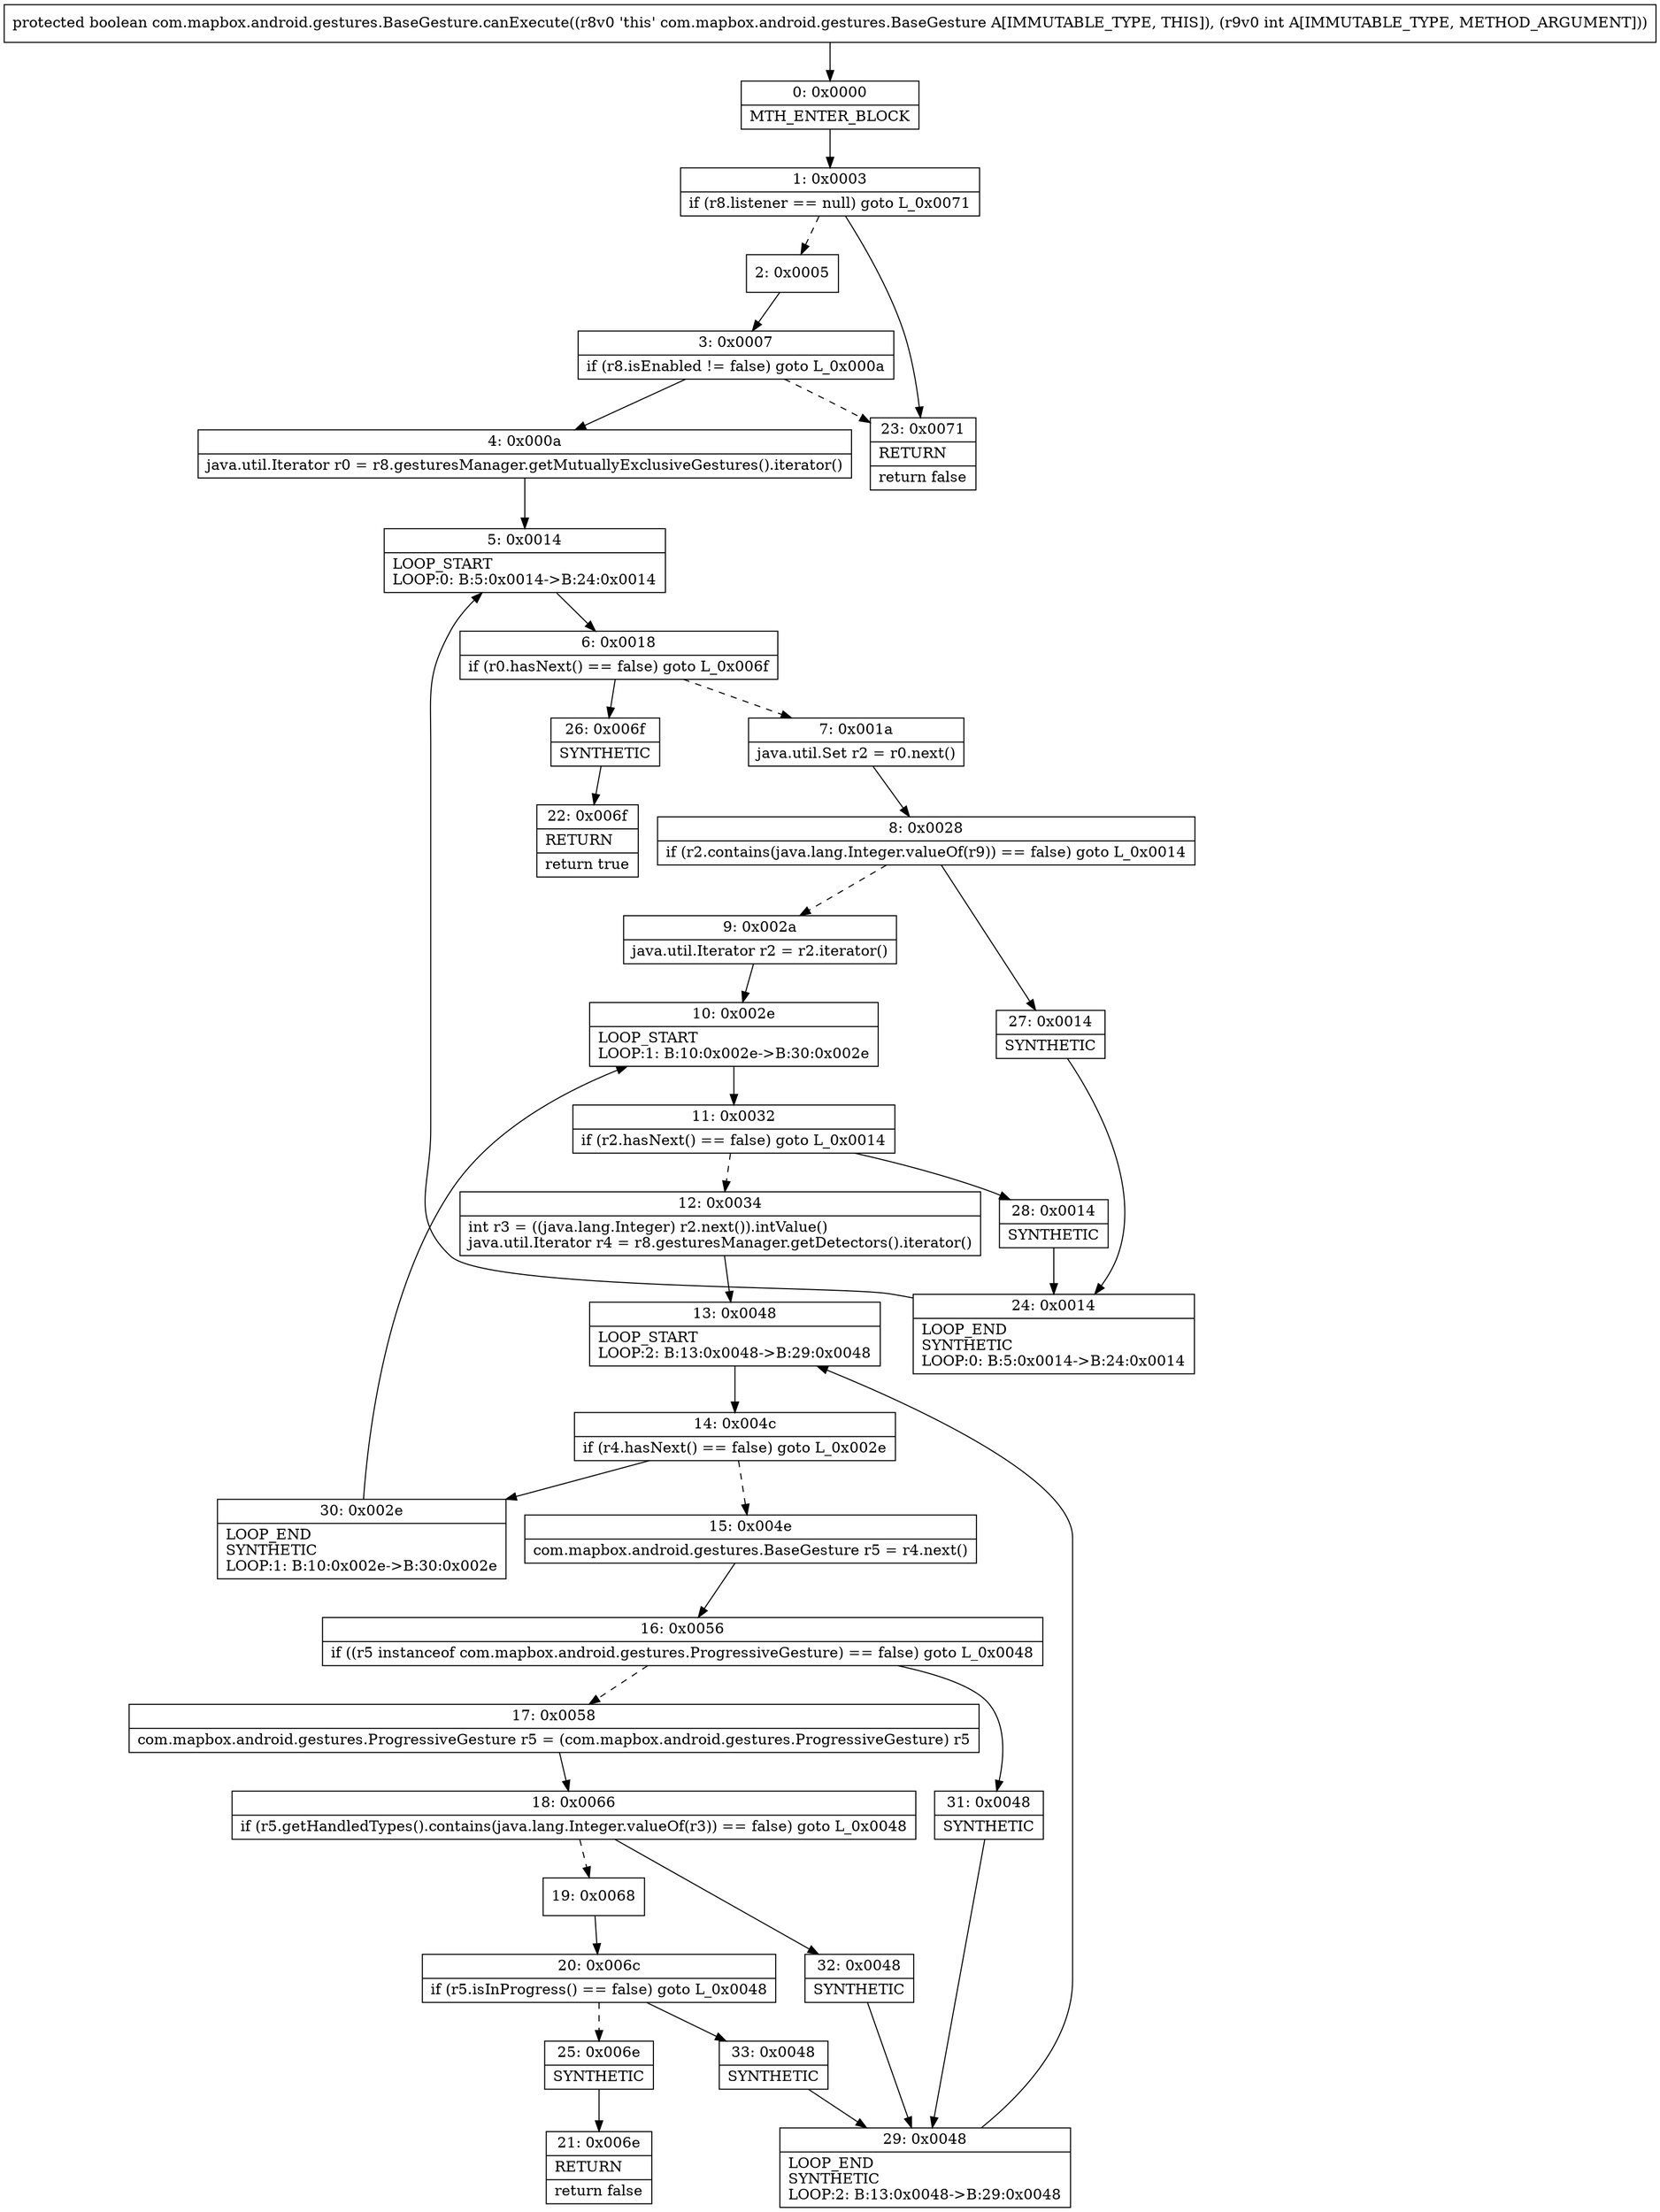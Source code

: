 digraph "CFG forcom.mapbox.android.gestures.BaseGesture.canExecute(I)Z" {
Node_0 [shape=record,label="{0\:\ 0x0000|MTH_ENTER_BLOCK\l}"];
Node_1 [shape=record,label="{1\:\ 0x0003|if (r8.listener == null) goto L_0x0071\l}"];
Node_2 [shape=record,label="{2\:\ 0x0005}"];
Node_3 [shape=record,label="{3\:\ 0x0007|if (r8.isEnabled != false) goto L_0x000a\l}"];
Node_4 [shape=record,label="{4\:\ 0x000a|java.util.Iterator r0 = r8.gesturesManager.getMutuallyExclusiveGestures().iterator()\l}"];
Node_5 [shape=record,label="{5\:\ 0x0014|LOOP_START\lLOOP:0: B:5:0x0014\-\>B:24:0x0014\l}"];
Node_6 [shape=record,label="{6\:\ 0x0018|if (r0.hasNext() == false) goto L_0x006f\l}"];
Node_7 [shape=record,label="{7\:\ 0x001a|java.util.Set r2 = r0.next()\l}"];
Node_8 [shape=record,label="{8\:\ 0x0028|if (r2.contains(java.lang.Integer.valueOf(r9)) == false) goto L_0x0014\l}"];
Node_9 [shape=record,label="{9\:\ 0x002a|java.util.Iterator r2 = r2.iterator()\l}"];
Node_10 [shape=record,label="{10\:\ 0x002e|LOOP_START\lLOOP:1: B:10:0x002e\-\>B:30:0x002e\l}"];
Node_11 [shape=record,label="{11\:\ 0x0032|if (r2.hasNext() == false) goto L_0x0014\l}"];
Node_12 [shape=record,label="{12\:\ 0x0034|int r3 = ((java.lang.Integer) r2.next()).intValue()\ljava.util.Iterator r4 = r8.gesturesManager.getDetectors().iterator()\l}"];
Node_13 [shape=record,label="{13\:\ 0x0048|LOOP_START\lLOOP:2: B:13:0x0048\-\>B:29:0x0048\l}"];
Node_14 [shape=record,label="{14\:\ 0x004c|if (r4.hasNext() == false) goto L_0x002e\l}"];
Node_15 [shape=record,label="{15\:\ 0x004e|com.mapbox.android.gestures.BaseGesture r5 = r4.next()\l}"];
Node_16 [shape=record,label="{16\:\ 0x0056|if ((r5 instanceof com.mapbox.android.gestures.ProgressiveGesture) == false) goto L_0x0048\l}"];
Node_17 [shape=record,label="{17\:\ 0x0058|com.mapbox.android.gestures.ProgressiveGesture r5 = (com.mapbox.android.gestures.ProgressiveGesture) r5\l}"];
Node_18 [shape=record,label="{18\:\ 0x0066|if (r5.getHandledTypes().contains(java.lang.Integer.valueOf(r3)) == false) goto L_0x0048\l}"];
Node_19 [shape=record,label="{19\:\ 0x0068}"];
Node_20 [shape=record,label="{20\:\ 0x006c|if (r5.isInProgress() == false) goto L_0x0048\l}"];
Node_21 [shape=record,label="{21\:\ 0x006e|RETURN\l|return false\l}"];
Node_22 [shape=record,label="{22\:\ 0x006f|RETURN\l|return true\l}"];
Node_23 [shape=record,label="{23\:\ 0x0071|RETURN\l|return false\l}"];
Node_24 [shape=record,label="{24\:\ 0x0014|LOOP_END\lSYNTHETIC\lLOOP:0: B:5:0x0014\-\>B:24:0x0014\l}"];
Node_25 [shape=record,label="{25\:\ 0x006e|SYNTHETIC\l}"];
Node_26 [shape=record,label="{26\:\ 0x006f|SYNTHETIC\l}"];
Node_27 [shape=record,label="{27\:\ 0x0014|SYNTHETIC\l}"];
Node_28 [shape=record,label="{28\:\ 0x0014|SYNTHETIC\l}"];
Node_29 [shape=record,label="{29\:\ 0x0048|LOOP_END\lSYNTHETIC\lLOOP:2: B:13:0x0048\-\>B:29:0x0048\l}"];
Node_30 [shape=record,label="{30\:\ 0x002e|LOOP_END\lSYNTHETIC\lLOOP:1: B:10:0x002e\-\>B:30:0x002e\l}"];
Node_31 [shape=record,label="{31\:\ 0x0048|SYNTHETIC\l}"];
Node_32 [shape=record,label="{32\:\ 0x0048|SYNTHETIC\l}"];
Node_33 [shape=record,label="{33\:\ 0x0048|SYNTHETIC\l}"];
MethodNode[shape=record,label="{protected boolean com.mapbox.android.gestures.BaseGesture.canExecute((r8v0 'this' com.mapbox.android.gestures.BaseGesture A[IMMUTABLE_TYPE, THIS]), (r9v0 int A[IMMUTABLE_TYPE, METHOD_ARGUMENT])) }"];
MethodNode -> Node_0;
Node_0 -> Node_1;
Node_1 -> Node_2[style=dashed];
Node_1 -> Node_23;
Node_2 -> Node_3;
Node_3 -> Node_4;
Node_3 -> Node_23[style=dashed];
Node_4 -> Node_5;
Node_5 -> Node_6;
Node_6 -> Node_7[style=dashed];
Node_6 -> Node_26;
Node_7 -> Node_8;
Node_8 -> Node_9[style=dashed];
Node_8 -> Node_27;
Node_9 -> Node_10;
Node_10 -> Node_11;
Node_11 -> Node_12[style=dashed];
Node_11 -> Node_28;
Node_12 -> Node_13;
Node_13 -> Node_14;
Node_14 -> Node_15[style=dashed];
Node_14 -> Node_30;
Node_15 -> Node_16;
Node_16 -> Node_17[style=dashed];
Node_16 -> Node_31;
Node_17 -> Node_18;
Node_18 -> Node_19[style=dashed];
Node_18 -> Node_32;
Node_19 -> Node_20;
Node_20 -> Node_25[style=dashed];
Node_20 -> Node_33;
Node_24 -> Node_5;
Node_25 -> Node_21;
Node_26 -> Node_22;
Node_27 -> Node_24;
Node_28 -> Node_24;
Node_29 -> Node_13;
Node_30 -> Node_10;
Node_31 -> Node_29;
Node_32 -> Node_29;
Node_33 -> Node_29;
}

